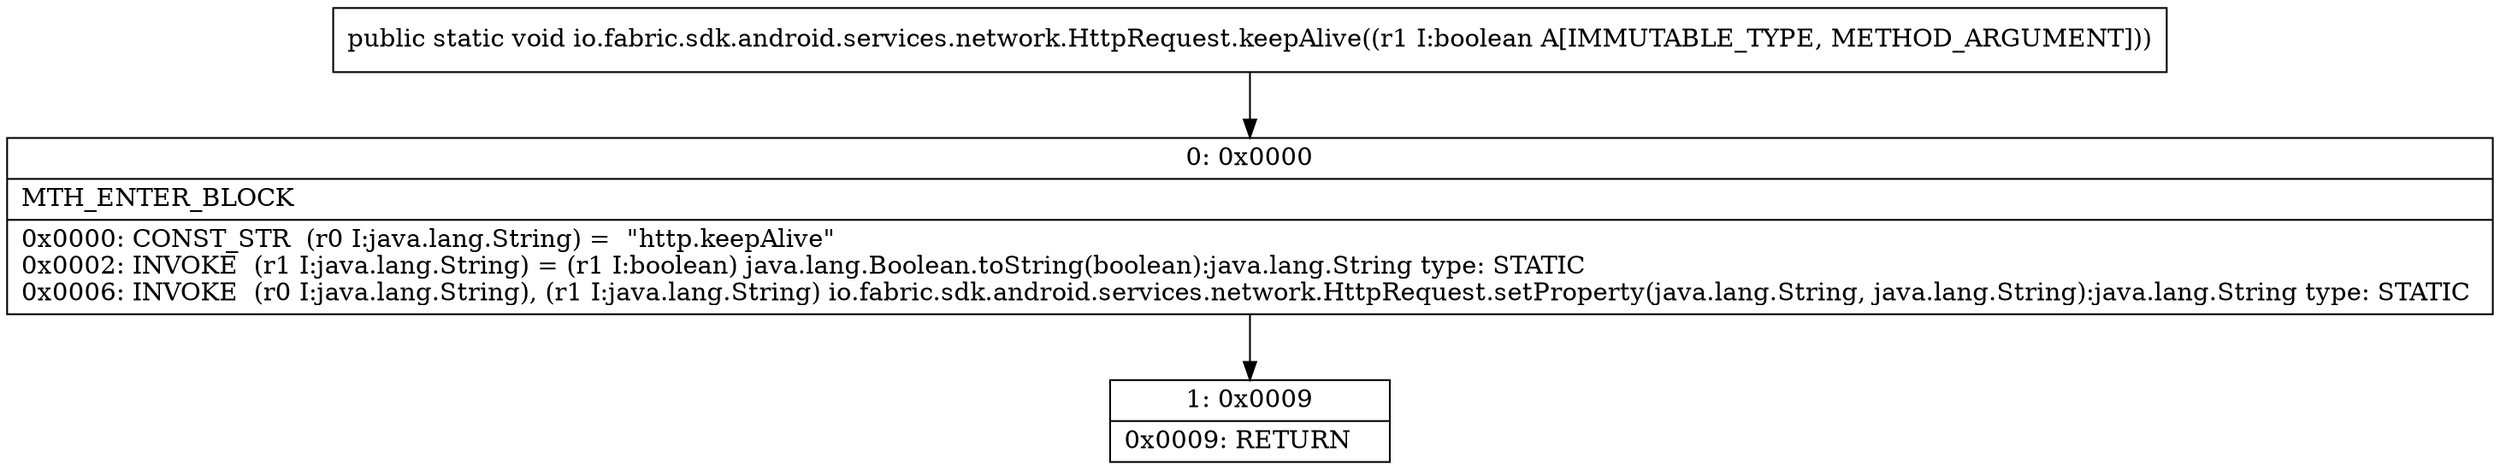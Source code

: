 digraph "CFG forio.fabric.sdk.android.services.network.HttpRequest.keepAlive(Z)V" {
Node_0 [shape=record,label="{0\:\ 0x0000|MTH_ENTER_BLOCK\l|0x0000: CONST_STR  (r0 I:java.lang.String) =  \"http.keepAlive\" \l0x0002: INVOKE  (r1 I:java.lang.String) = (r1 I:boolean) java.lang.Boolean.toString(boolean):java.lang.String type: STATIC \l0x0006: INVOKE  (r0 I:java.lang.String), (r1 I:java.lang.String) io.fabric.sdk.android.services.network.HttpRequest.setProperty(java.lang.String, java.lang.String):java.lang.String type: STATIC \l}"];
Node_1 [shape=record,label="{1\:\ 0x0009|0x0009: RETURN   \l}"];
MethodNode[shape=record,label="{public static void io.fabric.sdk.android.services.network.HttpRequest.keepAlive((r1 I:boolean A[IMMUTABLE_TYPE, METHOD_ARGUMENT])) }"];
MethodNode -> Node_0;
Node_0 -> Node_1;
}


